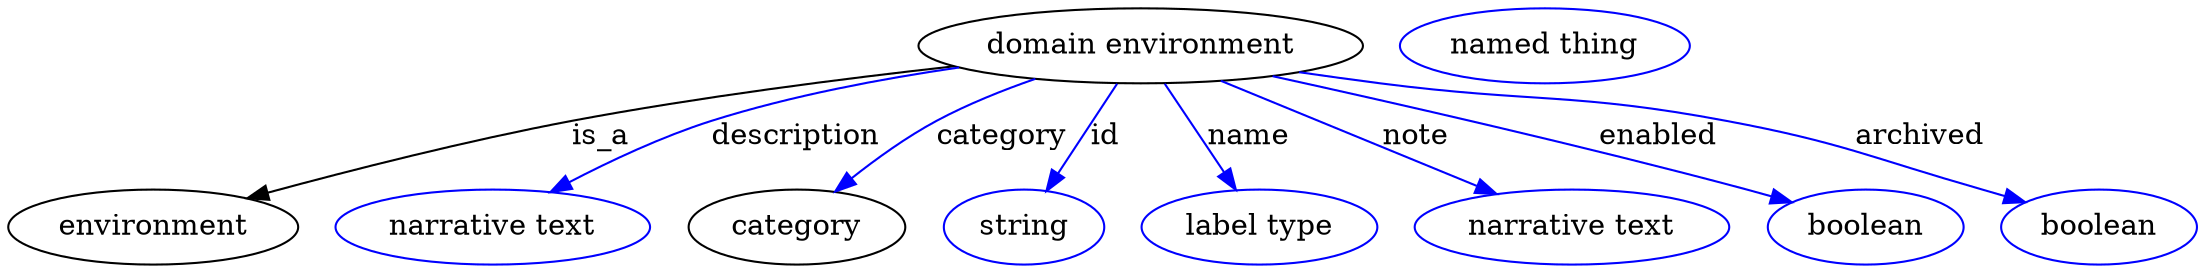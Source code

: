 digraph {
	graph [bb="0,0,1047.3,123"];
	node [label="\N"];
	"domain environment"	 [height=0.5,
		label="domain environment",
		pos="541.54,105",
		width=2.9608];
	environment	 [height=0.5,
		pos="69.544,18",
		width=1.9318];
	"domain environment" -> environment	 [label=is_a,
		lp="282.54,61.5",
		pos="e,115.83,31.541 450.1,95.712 396.87,89.617 328.62,80.617 268.54,69 219.8,59.575 165.23,45.32 125.58,34.275"];
	description	 [color=blue,
		height=0.5,
		label="narrative text",
		pos="232.54,18",
		width=2.0943];
	"domain environment" -> description	 [color=blue,
		label=description,
		lp="375.54,61.5",
		pos="e,260.61,34.83 451.76,95.201 414.85,89.684 372.05,81.343 334.54,69 312.08,61.607 288.37,50.009 269.47,39.741",
		style=solid];
	category	 [height=0.5,
		pos="377.54,18",
		width=1.4443];
	"domain environment" -> category	 [color=blue,
		label=category,
		lp="474.54,61.5",
		pos="e,395.76,34.868 488.8,89.302 473.44,83.815 456.93,76.993 442.54,69 428.82,61.378 414.95,50.952 403.57,41.513",
		style=solid];
	id	 [color=blue,
		height=0.5,
		label=string,
		pos="485.54,18",
		width=1.0652];
	"domain environment" -> id	 [color=blue,
		label=id,
		lp="524.54,61.5",
		pos="e,496.75,35.41 529.94,86.974 521.95,74.562 511.21,57.878 502.3,44.028",
		style=solid];
	name	 [color=blue,
		height=0.5,
		label="label type",
		pos="598.54,18",
		width=1.5707];
	"domain environment" -> name	 [color=blue,
		label=name,
		lp="593.54,61.5",
		pos="e,586.94,35.706 553.35,86.974 561.43,74.644 572.27,58.098 581.31,44.302",
		style=solid];
	note	 [color=blue,
		height=0.5,
		label="narrative text",
		pos="748.54,18",
		width=2.0943];
	"domain environment" -> note	 [color=blue,
		label=note,
		lp="673.54,61.5",
		pos="e,711.19,33.698 581.46,88.226 615.86,73.766 665.57,52.875 701.82,37.639",
		style=solid];
	enabled	 [color=blue,
		height=0.5,
		label=boolean,
		pos="888.54,18",
		width=1.2999];
	"domain environment" -> enabled	 [color=blue,
		label=enabled,
		lp="790.04,61.5",
		pos="e,853.12,29.846 607.8,90.845 667.03,77.823 756.03,57.346 832.54,36 836.1,35.009 839.76,33.939 843.44,32.832",
		style=solid];
	archived	 [color=blue,
		height=0.5,
		label=boolean,
		pos="1000.5,18",
		width=1.2999];
	"domain environment" -> archived	 [color=blue,
		label=archived,
		lp="916.04,61.5",
		pos="e,964.77,29.773 618.49,92.442 631.19,90.518 644.22,88.631 656.54,87 730.11,77.259 749.61,82.73 822.54,69 877.74,58.607 890.68,51.932 \
944.54,36 947.93,34.999 951.42,33.941 954.92,32.859",
		style=solid];
	"named thing_category"	 [color=blue,
		height=0.5,
		label="named thing",
		pos="735.54,105",
		width=1.9318];
}
